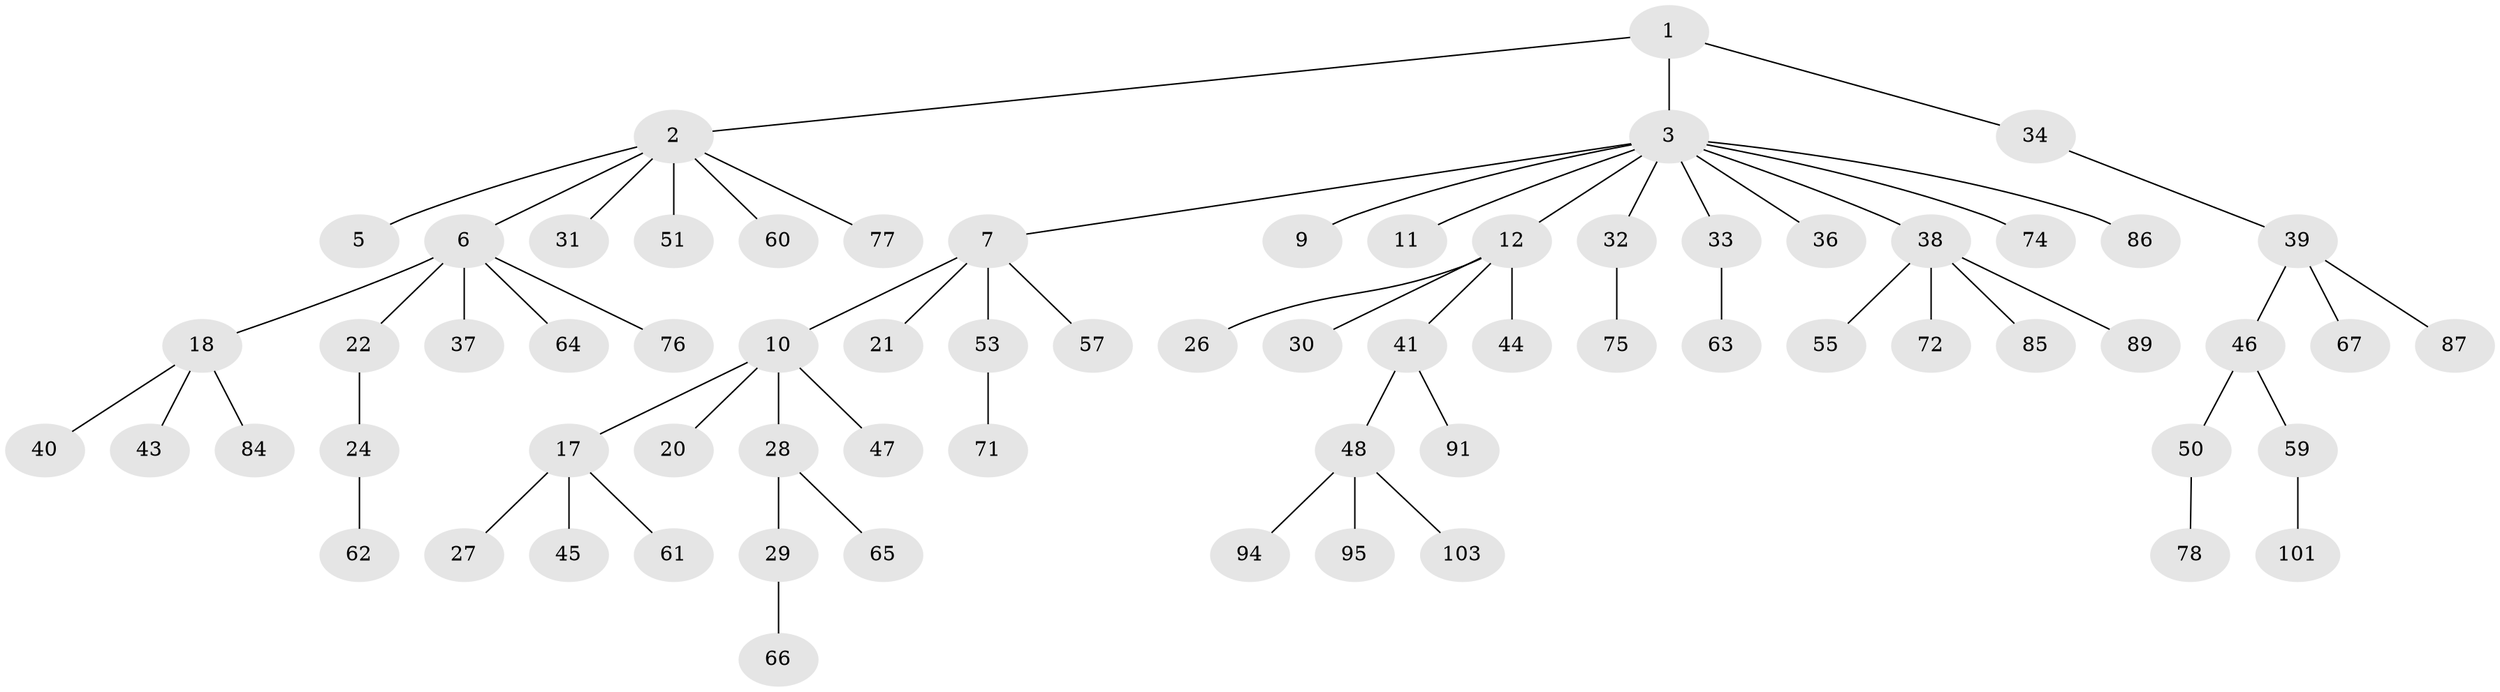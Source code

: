 // Generated by graph-tools (version 1.1) at 2025/52/02/27/25 19:52:13]
// undirected, 68 vertices, 67 edges
graph export_dot {
graph [start="1"]
  node [color=gray90,style=filled];
  1 [super="+14"];
  2 [super="+19"];
  3 [super="+4"];
  5;
  6 [super="+8"];
  7 [super="+25"];
  9 [super="+13"];
  10 [super="+15"];
  11 [super="+42"];
  12 [super="+16"];
  17 [super="+35"];
  18 [super="+97"];
  20 [super="+23"];
  21;
  22 [super="+58"];
  24;
  26 [super="+56"];
  27;
  28;
  29 [super="+54"];
  30;
  31;
  32;
  33;
  34 [super="+102"];
  36 [super="+81"];
  37;
  38 [super="+49"];
  39 [super="+83"];
  40;
  41 [super="+52"];
  43;
  44 [super="+90"];
  45 [super="+96"];
  46;
  47;
  48 [super="+70"];
  50 [super="+105"];
  51;
  53;
  55;
  57 [super="+73"];
  59 [super="+82"];
  60 [super="+80"];
  61;
  62 [super="+68"];
  63 [super="+100"];
  64;
  65 [super="+69"];
  66 [super="+88"];
  67;
  71 [super="+98"];
  72;
  74;
  75 [super="+79"];
  76;
  77;
  78 [super="+92"];
  84;
  85 [super="+93"];
  86 [super="+99"];
  87;
  89;
  91;
  94;
  95;
  101 [super="+104"];
  103;
  1 -- 2;
  1 -- 3;
  1 -- 34;
  2 -- 5;
  2 -- 6;
  2 -- 51;
  2 -- 60;
  2 -- 77;
  2 -- 31;
  3 -- 9;
  3 -- 33;
  3 -- 38;
  3 -- 32;
  3 -- 36;
  3 -- 7;
  3 -- 74;
  3 -- 11;
  3 -- 12;
  3 -- 86;
  6 -- 64;
  6 -- 18;
  6 -- 37;
  6 -- 22;
  6 -- 76;
  7 -- 10;
  7 -- 21;
  7 -- 53;
  7 -- 57;
  10 -- 17;
  10 -- 20;
  10 -- 28;
  10 -- 47;
  12 -- 30;
  12 -- 41;
  12 -- 26;
  12 -- 44;
  17 -- 27;
  17 -- 45;
  17 -- 61;
  18 -- 40;
  18 -- 43;
  18 -- 84;
  22 -- 24;
  24 -- 62;
  28 -- 29;
  28 -- 65;
  29 -- 66;
  32 -- 75;
  33 -- 63;
  34 -- 39;
  38 -- 72;
  38 -- 85;
  38 -- 89;
  38 -- 55;
  39 -- 46;
  39 -- 67;
  39 -- 87;
  41 -- 48;
  41 -- 91;
  46 -- 50;
  46 -- 59;
  48 -- 103;
  48 -- 94;
  48 -- 95;
  50 -- 78;
  53 -- 71;
  59 -- 101;
}
